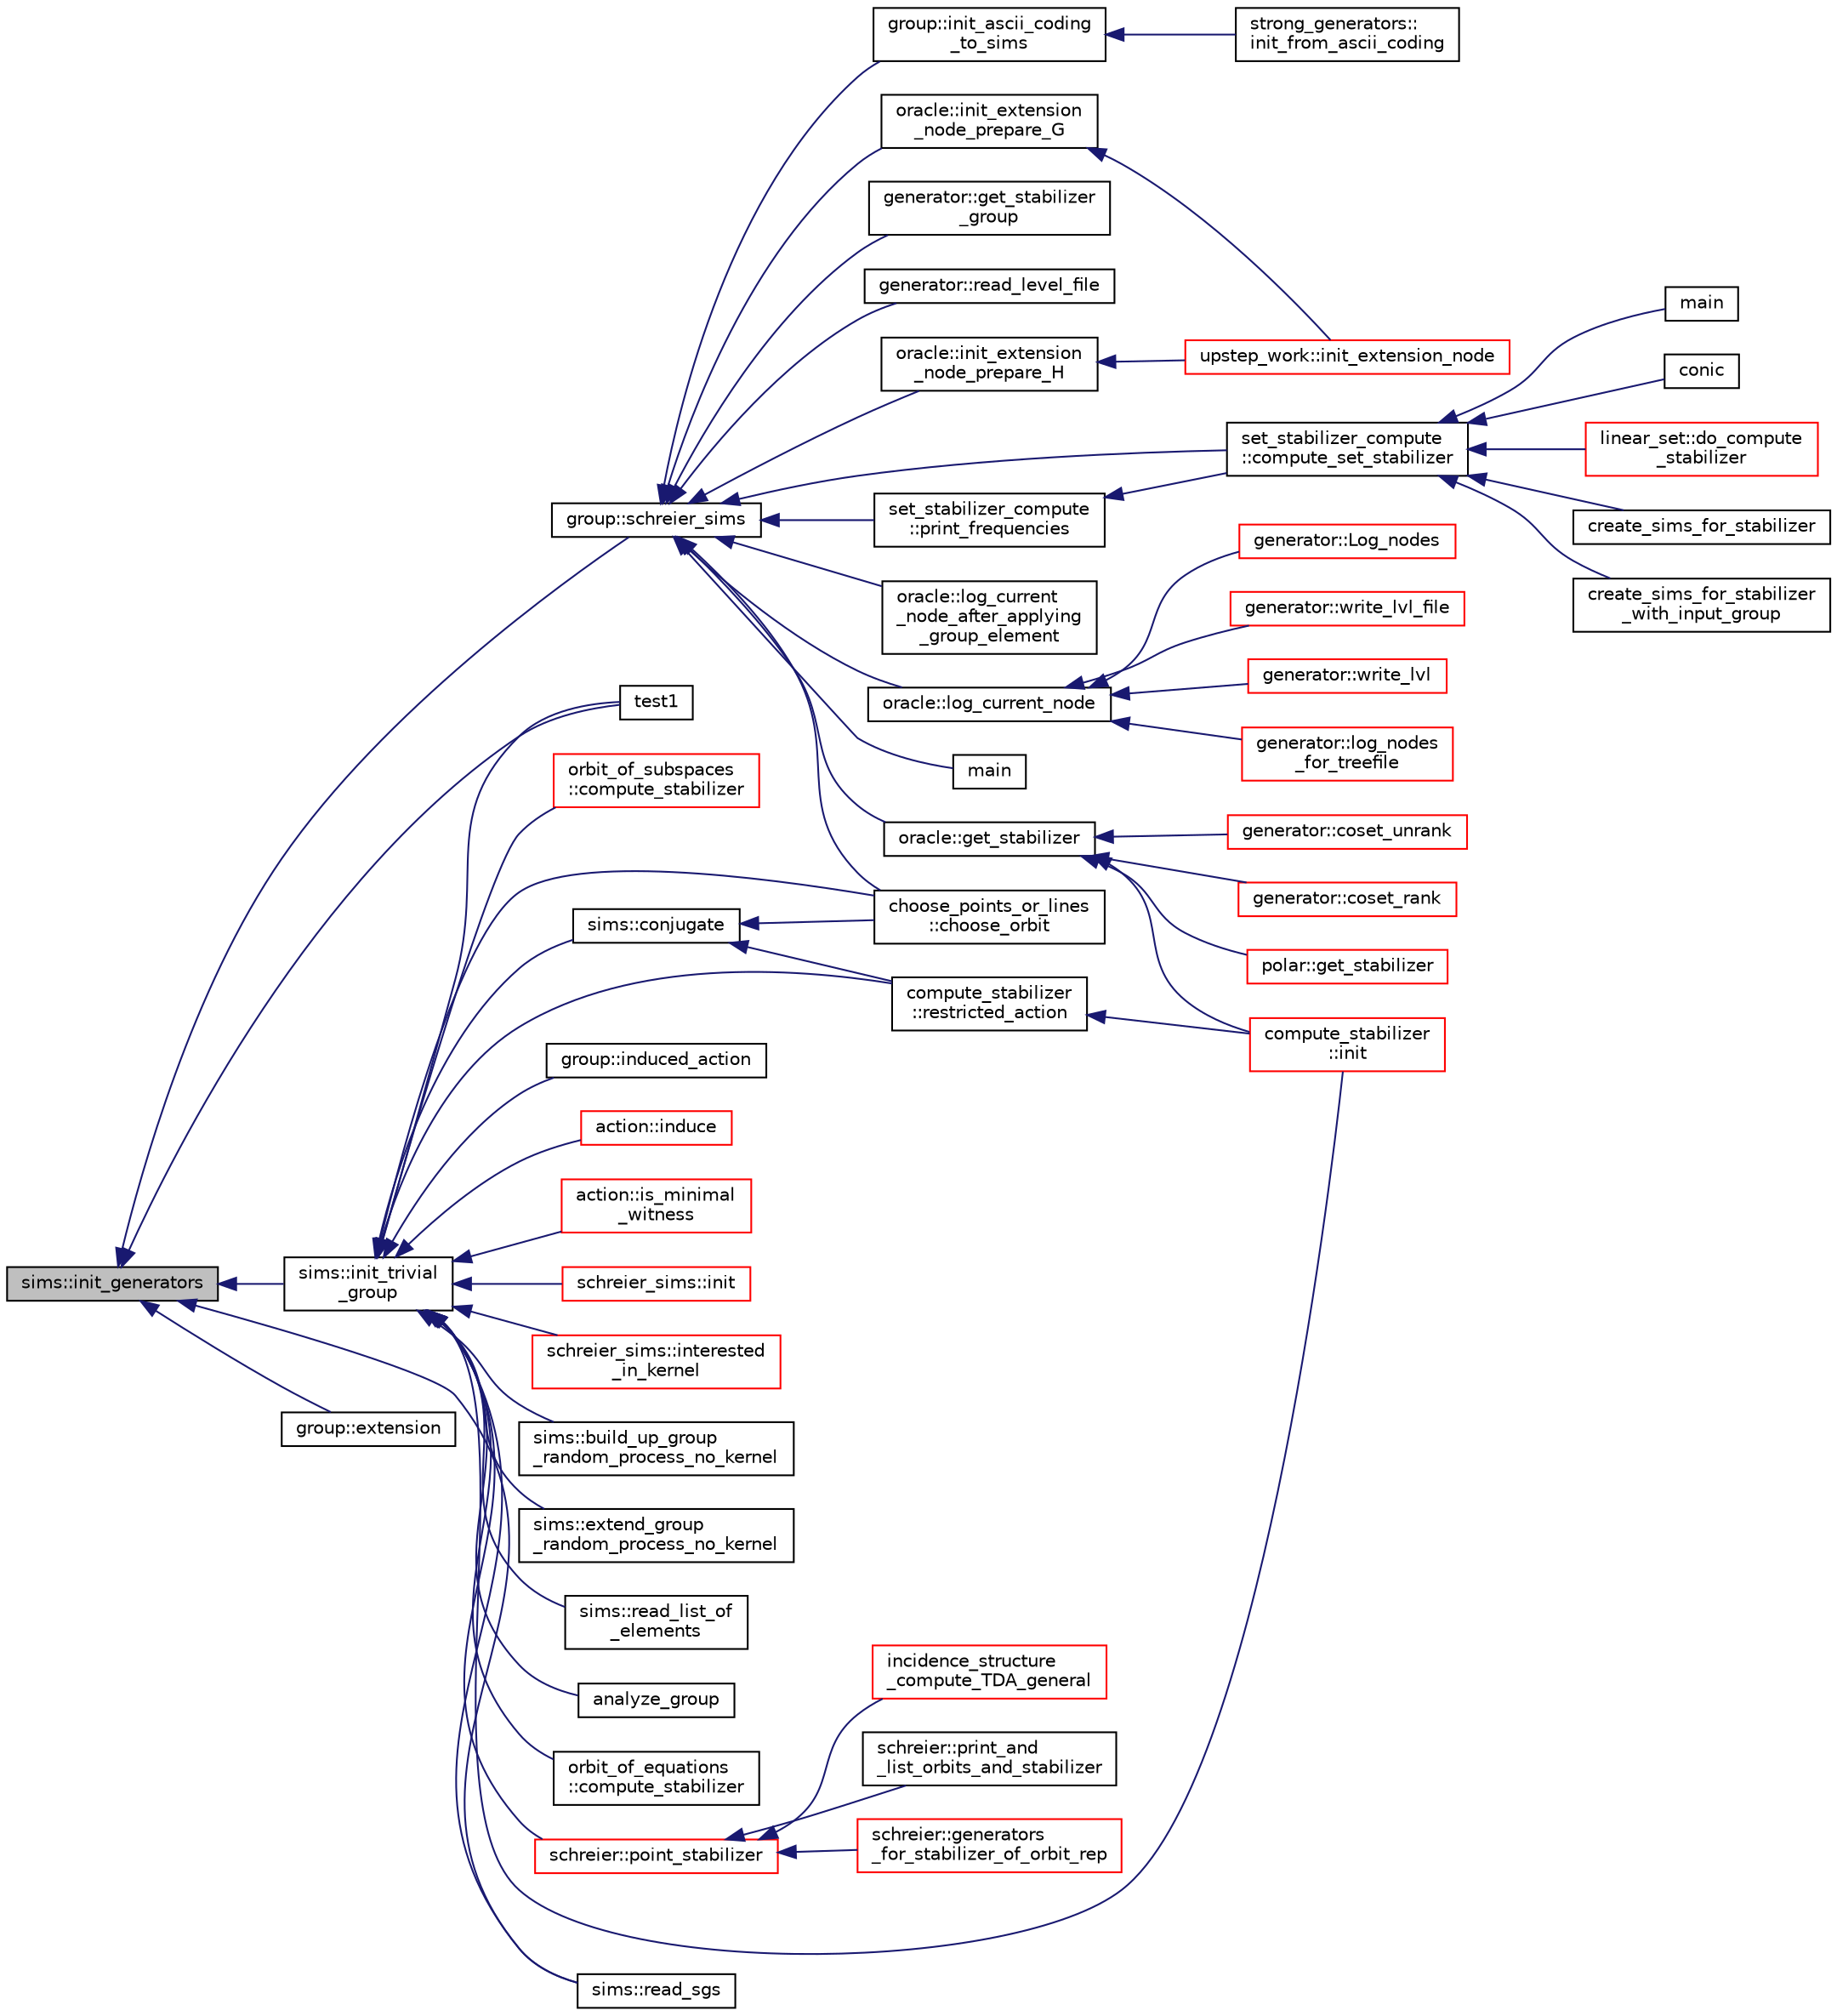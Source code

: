 digraph "sims::init_generators"
{
  edge [fontname="Helvetica",fontsize="10",labelfontname="Helvetica",labelfontsize="10"];
  node [fontname="Helvetica",fontsize="10",shape=record];
  rankdir="LR";
  Node5956 [label="sims::init_generators",height=0.2,width=0.4,color="black", fillcolor="grey75", style="filled", fontcolor="black"];
  Node5956 -> Node5957 [dir="back",color="midnightblue",fontsize="10",style="solid",fontname="Helvetica"];
  Node5957 [label="test1",height=0.2,width=0.4,color="black", fillcolor="white", style="filled",URL="$d9/db0/factor__space_8_c.html#ae2a201e46836d85cb2c5579a837b641a"];
  Node5956 -> Node5958 [dir="back",color="midnightblue",fontsize="10",style="solid",fontname="Helvetica"];
  Node5958 [label="group::schreier_sims",height=0.2,width=0.4,color="black", fillcolor="white", style="filled",URL="$d1/db7/classgroup.html#a224ed784f302897ca0c0e578446afa08"];
  Node5958 -> Node5959 [dir="back",color="midnightblue",fontsize="10",style="solid",fontname="Helvetica"];
  Node5959 [label="main",height=0.2,width=0.4,color="black", fillcolor="white", style="filled",URL="$d0/dfc/transpose_8_c.html#a217dbf8b442f20279ea00b898af96f52"];
  Node5958 -> Node5960 [dir="back",color="midnightblue",fontsize="10",style="solid",fontname="Helvetica"];
  Node5960 [label="group::init_ascii_coding\l_to_sims",height=0.2,width=0.4,color="black", fillcolor="white", style="filled",URL="$d1/db7/classgroup.html#ac868c381717192f1a8f0ece1158a3cb5"];
  Node5960 -> Node5961 [dir="back",color="midnightblue",fontsize="10",style="solid",fontname="Helvetica"];
  Node5961 [label="strong_generators::\linit_from_ascii_coding",height=0.2,width=0.4,color="black", fillcolor="white", style="filled",URL="$dc/d09/classstrong__generators.html#affe2c3088c70cdb7b5b67b5d9a6b5375"];
  Node5958 -> Node5962 [dir="back",color="midnightblue",fontsize="10",style="solid",fontname="Helvetica"];
  Node5962 [label="set_stabilizer_compute\l::compute_set_stabilizer",height=0.2,width=0.4,color="black", fillcolor="white", style="filled",URL="$d8/dc6/classset__stabilizer__compute.html#ad4f92074322e98c7cd0ed5d4f8486b76"];
  Node5962 -> Node5963 [dir="back",color="midnightblue",fontsize="10",style="solid",fontname="Helvetica"];
  Node5963 [label="main",height=0.2,width=0.4,color="black", fillcolor="white", style="filled",URL="$db/d67/test__hyperoval_8_c.html#a3c04138a5bfe5d72780bb7e82a18e627"];
  Node5962 -> Node5964 [dir="back",color="midnightblue",fontsize="10",style="solid",fontname="Helvetica"];
  Node5964 [label="conic",height=0.2,width=0.4,color="black", fillcolor="white", style="filled",URL="$d4/de8/conic_8_c.html#a96def9474b981a9d5831a9b48d85d652"];
  Node5962 -> Node5965 [dir="back",color="midnightblue",fontsize="10",style="solid",fontname="Helvetica"];
  Node5965 [label="linear_set::do_compute\l_stabilizer",height=0.2,width=0.4,color="red", fillcolor="white", style="filled",URL="$dd/d86/classlinear__set.html#ae8f58ded28fb5370f4459cca42b7463b"];
  Node5962 -> Node5968 [dir="back",color="midnightblue",fontsize="10",style="solid",fontname="Helvetica"];
  Node5968 [label="create_sims_for_stabilizer",height=0.2,width=0.4,color="black", fillcolor="white", style="filled",URL="$d0/d76/tl__algebra__and__number__theory_8h.html#af2c67d225072549409be710ac3cd30f8"];
  Node5962 -> Node5969 [dir="back",color="midnightblue",fontsize="10",style="solid",fontname="Helvetica"];
  Node5969 [label="create_sims_for_stabilizer\l_with_input_group",height=0.2,width=0.4,color="black", fillcolor="white", style="filled",URL="$d0/d76/tl__algebra__and__number__theory_8h.html#af5482567a8d6ba5c2fe593bf6f7f9a0f"];
  Node5958 -> Node5970 [dir="back",color="midnightblue",fontsize="10",style="solid",fontname="Helvetica"];
  Node5970 [label="set_stabilizer_compute\l::print_frequencies",height=0.2,width=0.4,color="black", fillcolor="white", style="filled",URL="$d8/dc6/classset__stabilizer__compute.html#aaa16ded0007c24b61d16b8ba65c51283"];
  Node5970 -> Node5962 [dir="back",color="midnightblue",fontsize="10",style="solid",fontname="Helvetica"];
  Node5958 -> Node5971 [dir="back",color="midnightblue",fontsize="10",style="solid",fontname="Helvetica"];
  Node5971 [label="generator::get_stabilizer\l_group",height=0.2,width=0.4,color="black", fillcolor="white", style="filled",URL="$d7/d73/classgenerator.html#a1a1ffde2c62084e556850b8142a9152c"];
  Node5958 -> Node5972 [dir="back",color="midnightblue",fontsize="10",style="solid",fontname="Helvetica"];
  Node5972 [label="generator::read_level_file",height=0.2,width=0.4,color="black", fillcolor="white", style="filled",URL="$d7/d73/classgenerator.html#a2f706a252cb52357a8c214972a50c994"];
  Node5958 -> Node5973 [dir="back",color="midnightblue",fontsize="10",style="solid",fontname="Helvetica"];
  Node5973 [label="oracle::init_extension\l_node_prepare_G",height=0.2,width=0.4,color="black", fillcolor="white", style="filled",URL="$d7/da7/classoracle.html#afa9983d0c22028563d6a6b812c888b32"];
  Node5973 -> Node5974 [dir="back",color="midnightblue",fontsize="10",style="solid",fontname="Helvetica"];
  Node5974 [label="upstep_work::init_extension_node",height=0.2,width=0.4,color="red", fillcolor="white", style="filled",URL="$d2/dd6/classupstep__work.html#ad74931a4c6dc97102d405a755433297d"];
  Node5958 -> Node6039 [dir="back",color="midnightblue",fontsize="10",style="solid",fontname="Helvetica"];
  Node6039 [label="oracle::init_extension\l_node_prepare_H",height=0.2,width=0.4,color="black", fillcolor="white", style="filled",URL="$d7/da7/classoracle.html#a6a121e9674bbd011685430a95dbc1b77"];
  Node6039 -> Node5974 [dir="back",color="midnightblue",fontsize="10",style="solid",fontname="Helvetica"];
  Node5958 -> Node6040 [dir="back",color="midnightblue",fontsize="10",style="solid",fontname="Helvetica"];
  Node6040 [label="oracle::get_stabilizer",height=0.2,width=0.4,color="black", fillcolor="white", style="filled",URL="$d7/da7/classoracle.html#a66344906577c7688e2e5f3d0c5748d2c"];
  Node6040 -> Node6041 [dir="back",color="midnightblue",fontsize="10",style="solid",fontname="Helvetica"];
  Node6041 [label="polar::get_stabilizer",height=0.2,width=0.4,color="red", fillcolor="white", style="filled",URL="$da/d1c/classpolar.html#a02d21f42aa46c13add56aa88fb33ed81"];
  Node6040 -> Node6043 [dir="back",color="midnightblue",fontsize="10",style="solid",fontname="Helvetica"];
  Node6043 [label="compute_stabilizer\l::init",height=0.2,width=0.4,color="red", fillcolor="white", style="filled",URL="$d8/d30/classcompute__stabilizer.html#a36a1729430f317a65559220a8206a7d7"];
  Node6040 -> Node6045 [dir="back",color="midnightblue",fontsize="10",style="solid",fontname="Helvetica"];
  Node6045 [label="generator::coset_unrank",height=0.2,width=0.4,color="red", fillcolor="white", style="filled",URL="$d7/d73/classgenerator.html#a489f02ee804f130f666029a46020aaf6"];
  Node6040 -> Node6064 [dir="back",color="midnightblue",fontsize="10",style="solid",fontname="Helvetica"];
  Node6064 [label="generator::coset_rank",height=0.2,width=0.4,color="red", fillcolor="white", style="filled",URL="$d7/d73/classgenerator.html#aee00240c0ae71885dd9d23b5423c56d9"];
  Node5958 -> Node6067 [dir="back",color="midnightblue",fontsize="10",style="solid",fontname="Helvetica"];
  Node6067 [label="oracle::log_current_node",height=0.2,width=0.4,color="black", fillcolor="white", style="filled",URL="$d7/da7/classoracle.html#a51f9cd387e52812e9a67f4d9cfcca603"];
  Node6067 -> Node6068 [dir="back",color="midnightblue",fontsize="10",style="solid",fontname="Helvetica"];
  Node6068 [label="generator::write_lvl_file",height=0.2,width=0.4,color="red", fillcolor="white", style="filled",URL="$d7/d73/classgenerator.html#a3d343cf5a5831b03d1bda3d89b1dd935"];
  Node6067 -> Node6071 [dir="back",color="midnightblue",fontsize="10",style="solid",fontname="Helvetica"];
  Node6071 [label="generator::write_lvl",height=0.2,width=0.4,color="red", fillcolor="white", style="filled",URL="$d7/d73/classgenerator.html#a4427cbf38ba677033cea15f1ca62cce0"];
  Node6067 -> Node6072 [dir="back",color="midnightblue",fontsize="10",style="solid",fontname="Helvetica"];
  Node6072 [label="generator::log_nodes\l_for_treefile",height=0.2,width=0.4,color="red", fillcolor="white", style="filled",URL="$d7/d73/classgenerator.html#af759fd46cd675616d4816dddf6cdcab6"];
  Node6067 -> Node6075 [dir="back",color="midnightblue",fontsize="10",style="solid",fontname="Helvetica"];
  Node6075 [label="generator::Log_nodes",height=0.2,width=0.4,color="red", fillcolor="white", style="filled",URL="$d7/d73/classgenerator.html#ae9af20d24cee32bf11fe6cb9f9d8cfdf"];
  Node5958 -> Node6076 [dir="back",color="midnightblue",fontsize="10",style="solid",fontname="Helvetica"];
  Node6076 [label="oracle::log_current\l_node_after_applying\l_group_element",height=0.2,width=0.4,color="black", fillcolor="white", style="filled",URL="$d7/da7/classoracle.html#a83654fe90c42572ee993416b5d1c4cb5"];
  Node5958 -> Node6077 [dir="back",color="midnightblue",fontsize="10",style="solid",fontname="Helvetica"];
  Node6077 [label="choose_points_or_lines\l::choose_orbit",height=0.2,width=0.4,color="black", fillcolor="white", style="filled",URL="$d6/d75/classchoose__points__or__lines.html#a17def7dc2b9407b483d887fb24fab74d"];
  Node5956 -> Node6078 [dir="back",color="midnightblue",fontsize="10",style="solid",fontname="Helvetica"];
  Node6078 [label="group::extension",height=0.2,width=0.4,color="black", fillcolor="white", style="filled",URL="$d1/db7/classgroup.html#a798cd01cad4d5616b67fa456b8b04008"];
  Node5956 -> Node6079 [dir="back",color="midnightblue",fontsize="10",style="solid",fontname="Helvetica"];
  Node6079 [label="sims::init_trivial\l_group",height=0.2,width=0.4,color="black", fillcolor="white", style="filled",URL="$d9/df3/classsims.html#a6a55a0a4e5124654f999933fd635334a"];
  Node6079 -> Node5957 [dir="back",color="midnightblue",fontsize="10",style="solid",fontname="Helvetica"];
  Node6079 -> Node6080 [dir="back",color="midnightblue",fontsize="10",style="solid",fontname="Helvetica"];
  Node6080 [label="schreier::point_stabilizer",height=0.2,width=0.4,color="red", fillcolor="white", style="filled",URL="$d3/dd6/classschreier.html#a976a31dfe3238284d96fc200532c7077"];
  Node6080 -> Node6081 [dir="back",color="midnightblue",fontsize="10",style="solid",fontname="Helvetica"];
  Node6081 [label="incidence_structure\l_compute_TDA_general",height=0.2,width=0.4,color="red", fillcolor="white", style="filled",URL="$df/d74/tl__geometry_8h.html#a21ab759f6e646f3fe703c17f39361448"];
  Node6080 -> Node6086 [dir="back",color="midnightblue",fontsize="10",style="solid",fontname="Helvetica"];
  Node6086 [label="schreier::print_and\l_list_orbits_and_stabilizer",height=0.2,width=0.4,color="black", fillcolor="white", style="filled",URL="$d3/dd6/classschreier.html#ad6b4fa4094b8c359f67b73fa73d7a159"];
  Node6080 -> Node6087 [dir="back",color="midnightblue",fontsize="10",style="solid",fontname="Helvetica"];
  Node6087 [label="schreier::generators\l_for_stabilizer_of_orbit_rep",height=0.2,width=0.4,color="red", fillcolor="white", style="filled",URL="$d3/dd6/classschreier.html#afd6fcc50900894e183d838f09e840da6"];
  Node6079 -> Node6109 [dir="back",color="midnightblue",fontsize="10",style="solid",fontname="Helvetica"];
  Node6109 [label="group::induced_action",height=0.2,width=0.4,color="black", fillcolor="white", style="filled",URL="$d1/db7/classgroup.html#af6664c64704eb397874f42ed1ac7fed1"];
  Node6079 -> Node6110 [dir="back",color="midnightblue",fontsize="10",style="solid",fontname="Helvetica"];
  Node6110 [label="action::induce",height=0.2,width=0.4,color="red", fillcolor="white", style="filled",URL="$d2/d86/classaction.html#a32012836490e544a15fb4596b90cb07b"];
  Node6079 -> Node6201 [dir="back",color="midnightblue",fontsize="10",style="solid",fontname="Helvetica"];
  Node6201 [label="action::is_minimal\l_witness",height=0.2,width=0.4,color="red", fillcolor="white", style="filled",URL="$d2/d86/classaction.html#aabf5ea4227f124eac2badc5d5225e220"];
  Node6079 -> Node6209 [dir="back",color="midnightblue",fontsize="10",style="solid",fontname="Helvetica"];
  Node6209 [label="schreier_sims::init",height=0.2,width=0.4,color="red", fillcolor="white", style="filled",URL="$d0/da8/classschreier__sims.html#a360464a9d986401870264e415f132c67"];
  Node6079 -> Node6219 [dir="back",color="midnightblue",fontsize="10",style="solid",fontname="Helvetica"];
  Node6219 [label="schreier_sims::interested\l_in_kernel",height=0.2,width=0.4,color="red", fillcolor="white", style="filled",URL="$d0/da8/classschreier__sims.html#ae16c57c3e24bb0c2d2d5c8d8e73e4b95"];
  Node6079 -> Node6220 [dir="back",color="midnightblue",fontsize="10",style="solid",fontname="Helvetica"];
  Node6220 [label="sims::build_up_group\l_random_process_no_kernel",height=0.2,width=0.4,color="black", fillcolor="white", style="filled",URL="$d9/df3/classsims.html#a33747471a3e1ebdee59aff4edde62669"];
  Node6079 -> Node6221 [dir="back",color="midnightblue",fontsize="10",style="solid",fontname="Helvetica"];
  Node6221 [label="sims::extend_group\l_random_process_no_kernel",height=0.2,width=0.4,color="black", fillcolor="white", style="filled",URL="$d9/df3/classsims.html#a20958fd83e43b33c009e873b9df2fa11"];
  Node6079 -> Node6222 [dir="back",color="midnightblue",fontsize="10",style="solid",fontname="Helvetica"];
  Node6222 [label="sims::conjugate",height=0.2,width=0.4,color="black", fillcolor="white", style="filled",URL="$d9/df3/classsims.html#ae5fdcadcb51929b4f5c02347384d8b8d"];
  Node6222 -> Node6162 [dir="back",color="midnightblue",fontsize="10",style="solid",fontname="Helvetica"];
  Node6162 [label="compute_stabilizer\l::restricted_action",height=0.2,width=0.4,color="black", fillcolor="white", style="filled",URL="$d8/d30/classcompute__stabilizer.html#a895df470da0ac14f812c3c4b6f2280b9"];
  Node6162 -> Node6043 [dir="back",color="midnightblue",fontsize="10",style="solid",fontname="Helvetica"];
  Node6222 -> Node6077 [dir="back",color="midnightblue",fontsize="10",style="solid",fontname="Helvetica"];
  Node6079 -> Node6223 [dir="back",color="midnightblue",fontsize="10",style="solid",fontname="Helvetica"];
  Node6223 [label="sims::read_list_of\l_elements",height=0.2,width=0.4,color="black", fillcolor="white", style="filled",URL="$d9/df3/classsims.html#ab7bb352911a48cf5c83b943be651f747"];
  Node6079 -> Node6224 [dir="back",color="midnightblue",fontsize="10",style="solid",fontname="Helvetica"];
  Node6224 [label="sims::read_sgs",height=0.2,width=0.4,color="black", fillcolor="white", style="filled",URL="$d9/df3/classsims.html#acc819864b418090e81b8a060cdc384df"];
  Node6079 -> Node6043 [dir="back",color="midnightblue",fontsize="10",style="solid",fontname="Helvetica"];
  Node6079 -> Node6162 [dir="back",color="midnightblue",fontsize="10",style="solid",fontname="Helvetica"];
  Node6079 -> Node6225 [dir="back",color="midnightblue",fontsize="10",style="solid",fontname="Helvetica"];
  Node6225 [label="analyze_group",height=0.2,width=0.4,color="black", fillcolor="white", style="filled",URL="$d0/d76/tl__algebra__and__number__theory_8h.html#acc445ef9d19e7fe78fbe1a057328958e"];
  Node6079 -> Node6077 [dir="back",color="midnightblue",fontsize="10",style="solid",fontname="Helvetica"];
  Node6079 -> Node6226 [dir="back",color="midnightblue",fontsize="10",style="solid",fontname="Helvetica"];
  Node6226 [label="orbit_of_equations\l::compute_stabilizer",height=0.2,width=0.4,color="black", fillcolor="white", style="filled",URL="$dd/d23/classorbit__of__equations.html#ae91b1fc7aaed29d4cd3ece65d39eb300"];
  Node6079 -> Node6227 [dir="back",color="midnightblue",fontsize="10",style="solid",fontname="Helvetica"];
  Node6227 [label="orbit_of_subspaces\l::compute_stabilizer",height=0.2,width=0.4,color="red", fillcolor="white", style="filled",URL="$d5/d64/classorbit__of__subspaces.html#a417479ac6c67e0a70ccd873212f504a9"];
  Node5956 -> Node6224 [dir="back",color="midnightblue",fontsize="10",style="solid",fontname="Helvetica"];
}
